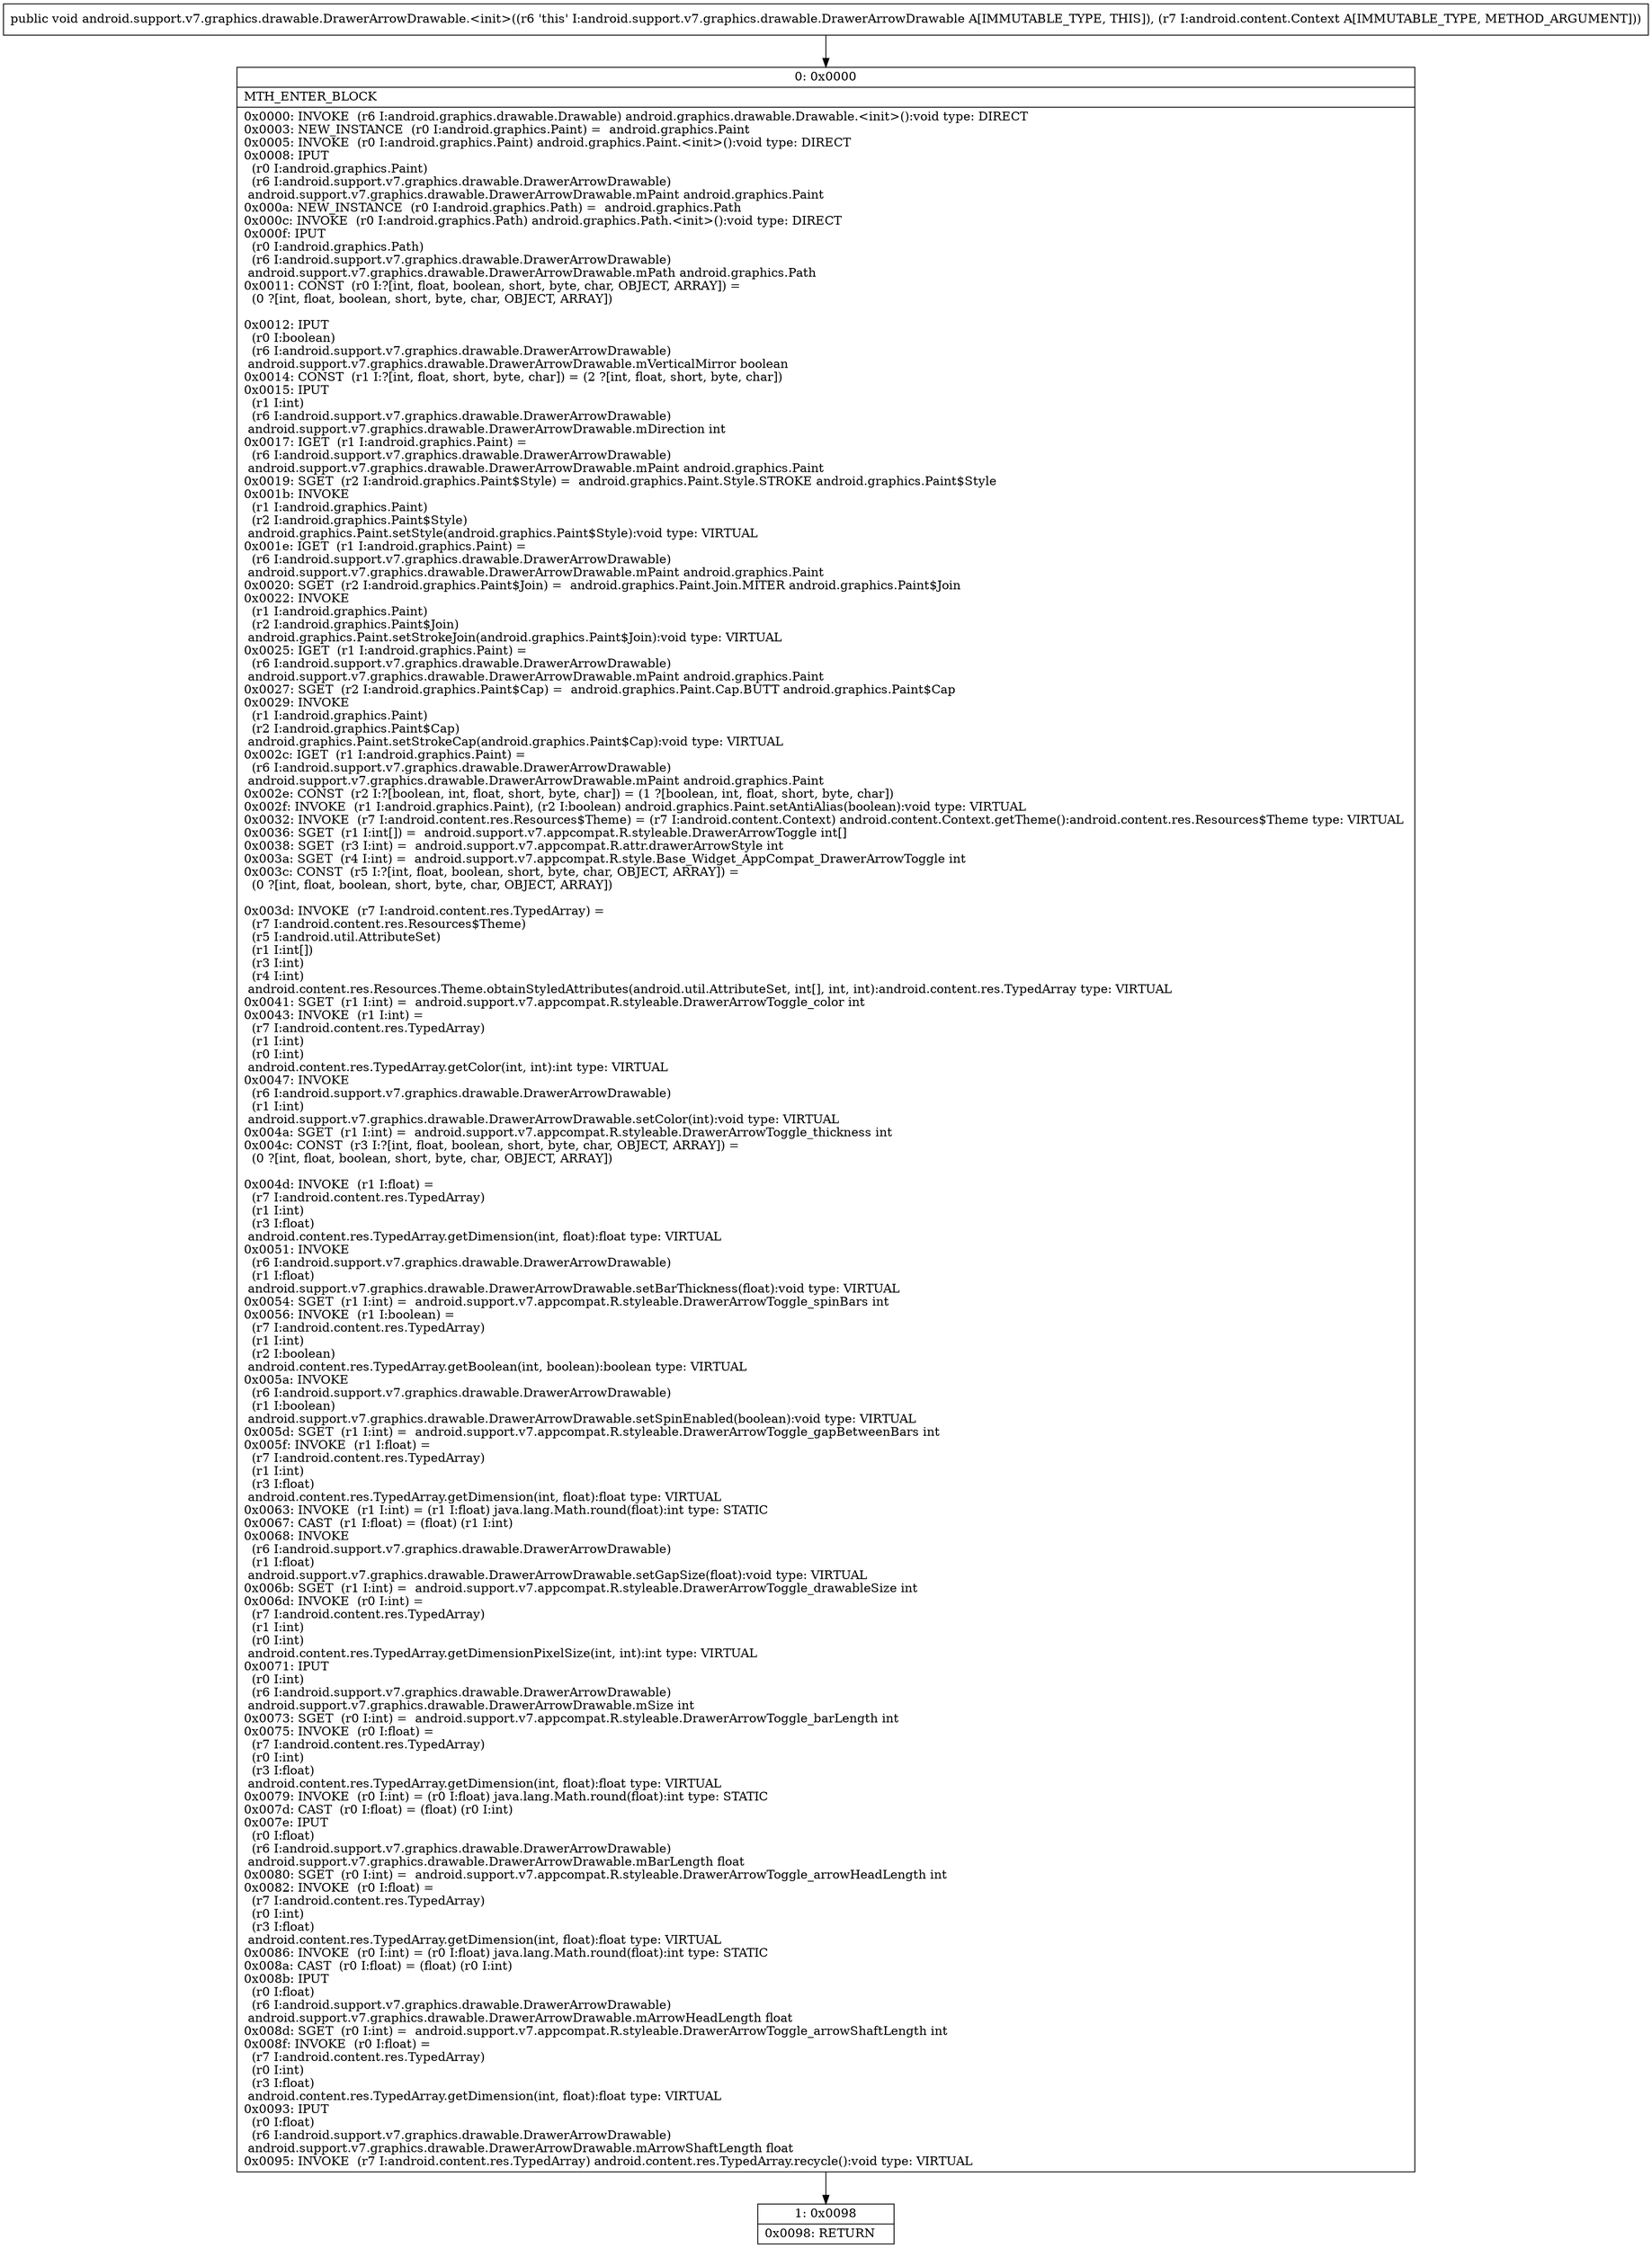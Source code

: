 digraph "CFG forandroid.support.v7.graphics.drawable.DrawerArrowDrawable.\<init\>(Landroid\/content\/Context;)V" {
Node_0 [shape=record,label="{0\:\ 0x0000|MTH_ENTER_BLOCK\l|0x0000: INVOKE  (r6 I:android.graphics.drawable.Drawable) android.graphics.drawable.Drawable.\<init\>():void type: DIRECT \l0x0003: NEW_INSTANCE  (r0 I:android.graphics.Paint) =  android.graphics.Paint \l0x0005: INVOKE  (r0 I:android.graphics.Paint) android.graphics.Paint.\<init\>():void type: DIRECT \l0x0008: IPUT  \l  (r0 I:android.graphics.Paint)\l  (r6 I:android.support.v7.graphics.drawable.DrawerArrowDrawable)\l android.support.v7.graphics.drawable.DrawerArrowDrawable.mPaint android.graphics.Paint \l0x000a: NEW_INSTANCE  (r0 I:android.graphics.Path) =  android.graphics.Path \l0x000c: INVOKE  (r0 I:android.graphics.Path) android.graphics.Path.\<init\>():void type: DIRECT \l0x000f: IPUT  \l  (r0 I:android.graphics.Path)\l  (r6 I:android.support.v7.graphics.drawable.DrawerArrowDrawable)\l android.support.v7.graphics.drawable.DrawerArrowDrawable.mPath android.graphics.Path \l0x0011: CONST  (r0 I:?[int, float, boolean, short, byte, char, OBJECT, ARRAY]) = \l  (0 ?[int, float, boolean, short, byte, char, OBJECT, ARRAY])\l \l0x0012: IPUT  \l  (r0 I:boolean)\l  (r6 I:android.support.v7.graphics.drawable.DrawerArrowDrawable)\l android.support.v7.graphics.drawable.DrawerArrowDrawable.mVerticalMirror boolean \l0x0014: CONST  (r1 I:?[int, float, short, byte, char]) = (2 ?[int, float, short, byte, char]) \l0x0015: IPUT  \l  (r1 I:int)\l  (r6 I:android.support.v7.graphics.drawable.DrawerArrowDrawable)\l android.support.v7.graphics.drawable.DrawerArrowDrawable.mDirection int \l0x0017: IGET  (r1 I:android.graphics.Paint) = \l  (r6 I:android.support.v7.graphics.drawable.DrawerArrowDrawable)\l android.support.v7.graphics.drawable.DrawerArrowDrawable.mPaint android.graphics.Paint \l0x0019: SGET  (r2 I:android.graphics.Paint$Style) =  android.graphics.Paint.Style.STROKE android.graphics.Paint$Style \l0x001b: INVOKE  \l  (r1 I:android.graphics.Paint)\l  (r2 I:android.graphics.Paint$Style)\l android.graphics.Paint.setStyle(android.graphics.Paint$Style):void type: VIRTUAL \l0x001e: IGET  (r1 I:android.graphics.Paint) = \l  (r6 I:android.support.v7.graphics.drawable.DrawerArrowDrawable)\l android.support.v7.graphics.drawable.DrawerArrowDrawable.mPaint android.graphics.Paint \l0x0020: SGET  (r2 I:android.graphics.Paint$Join) =  android.graphics.Paint.Join.MITER android.graphics.Paint$Join \l0x0022: INVOKE  \l  (r1 I:android.graphics.Paint)\l  (r2 I:android.graphics.Paint$Join)\l android.graphics.Paint.setStrokeJoin(android.graphics.Paint$Join):void type: VIRTUAL \l0x0025: IGET  (r1 I:android.graphics.Paint) = \l  (r6 I:android.support.v7.graphics.drawable.DrawerArrowDrawable)\l android.support.v7.graphics.drawable.DrawerArrowDrawable.mPaint android.graphics.Paint \l0x0027: SGET  (r2 I:android.graphics.Paint$Cap) =  android.graphics.Paint.Cap.BUTT android.graphics.Paint$Cap \l0x0029: INVOKE  \l  (r1 I:android.graphics.Paint)\l  (r2 I:android.graphics.Paint$Cap)\l android.graphics.Paint.setStrokeCap(android.graphics.Paint$Cap):void type: VIRTUAL \l0x002c: IGET  (r1 I:android.graphics.Paint) = \l  (r6 I:android.support.v7.graphics.drawable.DrawerArrowDrawable)\l android.support.v7.graphics.drawable.DrawerArrowDrawable.mPaint android.graphics.Paint \l0x002e: CONST  (r2 I:?[boolean, int, float, short, byte, char]) = (1 ?[boolean, int, float, short, byte, char]) \l0x002f: INVOKE  (r1 I:android.graphics.Paint), (r2 I:boolean) android.graphics.Paint.setAntiAlias(boolean):void type: VIRTUAL \l0x0032: INVOKE  (r7 I:android.content.res.Resources$Theme) = (r7 I:android.content.Context) android.content.Context.getTheme():android.content.res.Resources$Theme type: VIRTUAL \l0x0036: SGET  (r1 I:int[]) =  android.support.v7.appcompat.R.styleable.DrawerArrowToggle int[] \l0x0038: SGET  (r3 I:int) =  android.support.v7.appcompat.R.attr.drawerArrowStyle int \l0x003a: SGET  (r4 I:int) =  android.support.v7.appcompat.R.style.Base_Widget_AppCompat_DrawerArrowToggle int \l0x003c: CONST  (r5 I:?[int, float, boolean, short, byte, char, OBJECT, ARRAY]) = \l  (0 ?[int, float, boolean, short, byte, char, OBJECT, ARRAY])\l \l0x003d: INVOKE  (r7 I:android.content.res.TypedArray) = \l  (r7 I:android.content.res.Resources$Theme)\l  (r5 I:android.util.AttributeSet)\l  (r1 I:int[])\l  (r3 I:int)\l  (r4 I:int)\l android.content.res.Resources.Theme.obtainStyledAttributes(android.util.AttributeSet, int[], int, int):android.content.res.TypedArray type: VIRTUAL \l0x0041: SGET  (r1 I:int) =  android.support.v7.appcompat.R.styleable.DrawerArrowToggle_color int \l0x0043: INVOKE  (r1 I:int) = \l  (r7 I:android.content.res.TypedArray)\l  (r1 I:int)\l  (r0 I:int)\l android.content.res.TypedArray.getColor(int, int):int type: VIRTUAL \l0x0047: INVOKE  \l  (r6 I:android.support.v7.graphics.drawable.DrawerArrowDrawable)\l  (r1 I:int)\l android.support.v7.graphics.drawable.DrawerArrowDrawable.setColor(int):void type: VIRTUAL \l0x004a: SGET  (r1 I:int) =  android.support.v7.appcompat.R.styleable.DrawerArrowToggle_thickness int \l0x004c: CONST  (r3 I:?[int, float, boolean, short, byte, char, OBJECT, ARRAY]) = \l  (0 ?[int, float, boolean, short, byte, char, OBJECT, ARRAY])\l \l0x004d: INVOKE  (r1 I:float) = \l  (r7 I:android.content.res.TypedArray)\l  (r1 I:int)\l  (r3 I:float)\l android.content.res.TypedArray.getDimension(int, float):float type: VIRTUAL \l0x0051: INVOKE  \l  (r6 I:android.support.v7.graphics.drawable.DrawerArrowDrawable)\l  (r1 I:float)\l android.support.v7.graphics.drawable.DrawerArrowDrawable.setBarThickness(float):void type: VIRTUAL \l0x0054: SGET  (r1 I:int) =  android.support.v7.appcompat.R.styleable.DrawerArrowToggle_spinBars int \l0x0056: INVOKE  (r1 I:boolean) = \l  (r7 I:android.content.res.TypedArray)\l  (r1 I:int)\l  (r2 I:boolean)\l android.content.res.TypedArray.getBoolean(int, boolean):boolean type: VIRTUAL \l0x005a: INVOKE  \l  (r6 I:android.support.v7.graphics.drawable.DrawerArrowDrawable)\l  (r1 I:boolean)\l android.support.v7.graphics.drawable.DrawerArrowDrawable.setSpinEnabled(boolean):void type: VIRTUAL \l0x005d: SGET  (r1 I:int) =  android.support.v7.appcompat.R.styleable.DrawerArrowToggle_gapBetweenBars int \l0x005f: INVOKE  (r1 I:float) = \l  (r7 I:android.content.res.TypedArray)\l  (r1 I:int)\l  (r3 I:float)\l android.content.res.TypedArray.getDimension(int, float):float type: VIRTUAL \l0x0063: INVOKE  (r1 I:int) = (r1 I:float) java.lang.Math.round(float):int type: STATIC \l0x0067: CAST  (r1 I:float) = (float) (r1 I:int) \l0x0068: INVOKE  \l  (r6 I:android.support.v7.graphics.drawable.DrawerArrowDrawable)\l  (r1 I:float)\l android.support.v7.graphics.drawable.DrawerArrowDrawable.setGapSize(float):void type: VIRTUAL \l0x006b: SGET  (r1 I:int) =  android.support.v7.appcompat.R.styleable.DrawerArrowToggle_drawableSize int \l0x006d: INVOKE  (r0 I:int) = \l  (r7 I:android.content.res.TypedArray)\l  (r1 I:int)\l  (r0 I:int)\l android.content.res.TypedArray.getDimensionPixelSize(int, int):int type: VIRTUAL \l0x0071: IPUT  \l  (r0 I:int)\l  (r6 I:android.support.v7.graphics.drawable.DrawerArrowDrawable)\l android.support.v7.graphics.drawable.DrawerArrowDrawable.mSize int \l0x0073: SGET  (r0 I:int) =  android.support.v7.appcompat.R.styleable.DrawerArrowToggle_barLength int \l0x0075: INVOKE  (r0 I:float) = \l  (r7 I:android.content.res.TypedArray)\l  (r0 I:int)\l  (r3 I:float)\l android.content.res.TypedArray.getDimension(int, float):float type: VIRTUAL \l0x0079: INVOKE  (r0 I:int) = (r0 I:float) java.lang.Math.round(float):int type: STATIC \l0x007d: CAST  (r0 I:float) = (float) (r0 I:int) \l0x007e: IPUT  \l  (r0 I:float)\l  (r6 I:android.support.v7.graphics.drawable.DrawerArrowDrawable)\l android.support.v7.graphics.drawable.DrawerArrowDrawable.mBarLength float \l0x0080: SGET  (r0 I:int) =  android.support.v7.appcompat.R.styleable.DrawerArrowToggle_arrowHeadLength int \l0x0082: INVOKE  (r0 I:float) = \l  (r7 I:android.content.res.TypedArray)\l  (r0 I:int)\l  (r3 I:float)\l android.content.res.TypedArray.getDimension(int, float):float type: VIRTUAL \l0x0086: INVOKE  (r0 I:int) = (r0 I:float) java.lang.Math.round(float):int type: STATIC \l0x008a: CAST  (r0 I:float) = (float) (r0 I:int) \l0x008b: IPUT  \l  (r0 I:float)\l  (r6 I:android.support.v7.graphics.drawable.DrawerArrowDrawable)\l android.support.v7.graphics.drawable.DrawerArrowDrawable.mArrowHeadLength float \l0x008d: SGET  (r0 I:int) =  android.support.v7.appcompat.R.styleable.DrawerArrowToggle_arrowShaftLength int \l0x008f: INVOKE  (r0 I:float) = \l  (r7 I:android.content.res.TypedArray)\l  (r0 I:int)\l  (r3 I:float)\l android.content.res.TypedArray.getDimension(int, float):float type: VIRTUAL \l0x0093: IPUT  \l  (r0 I:float)\l  (r6 I:android.support.v7.graphics.drawable.DrawerArrowDrawable)\l android.support.v7.graphics.drawable.DrawerArrowDrawable.mArrowShaftLength float \l0x0095: INVOKE  (r7 I:android.content.res.TypedArray) android.content.res.TypedArray.recycle():void type: VIRTUAL \l}"];
Node_1 [shape=record,label="{1\:\ 0x0098|0x0098: RETURN   \l}"];
MethodNode[shape=record,label="{public void android.support.v7.graphics.drawable.DrawerArrowDrawable.\<init\>((r6 'this' I:android.support.v7.graphics.drawable.DrawerArrowDrawable A[IMMUTABLE_TYPE, THIS]), (r7 I:android.content.Context A[IMMUTABLE_TYPE, METHOD_ARGUMENT])) }"];
MethodNode -> Node_0;
Node_0 -> Node_1;
}

